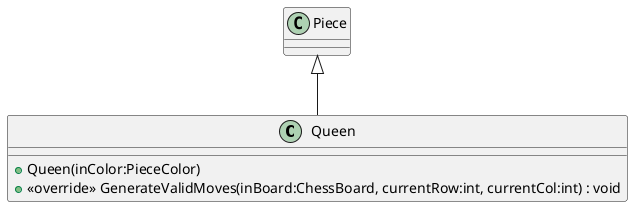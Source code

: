 @startuml
class Queen {
    + Queen(inColor:PieceColor)
    + <<override>> GenerateValidMoves(inBoard:ChessBoard, currentRow:int, currentCol:int) : void
}
Piece <|-- Queen
@enduml
